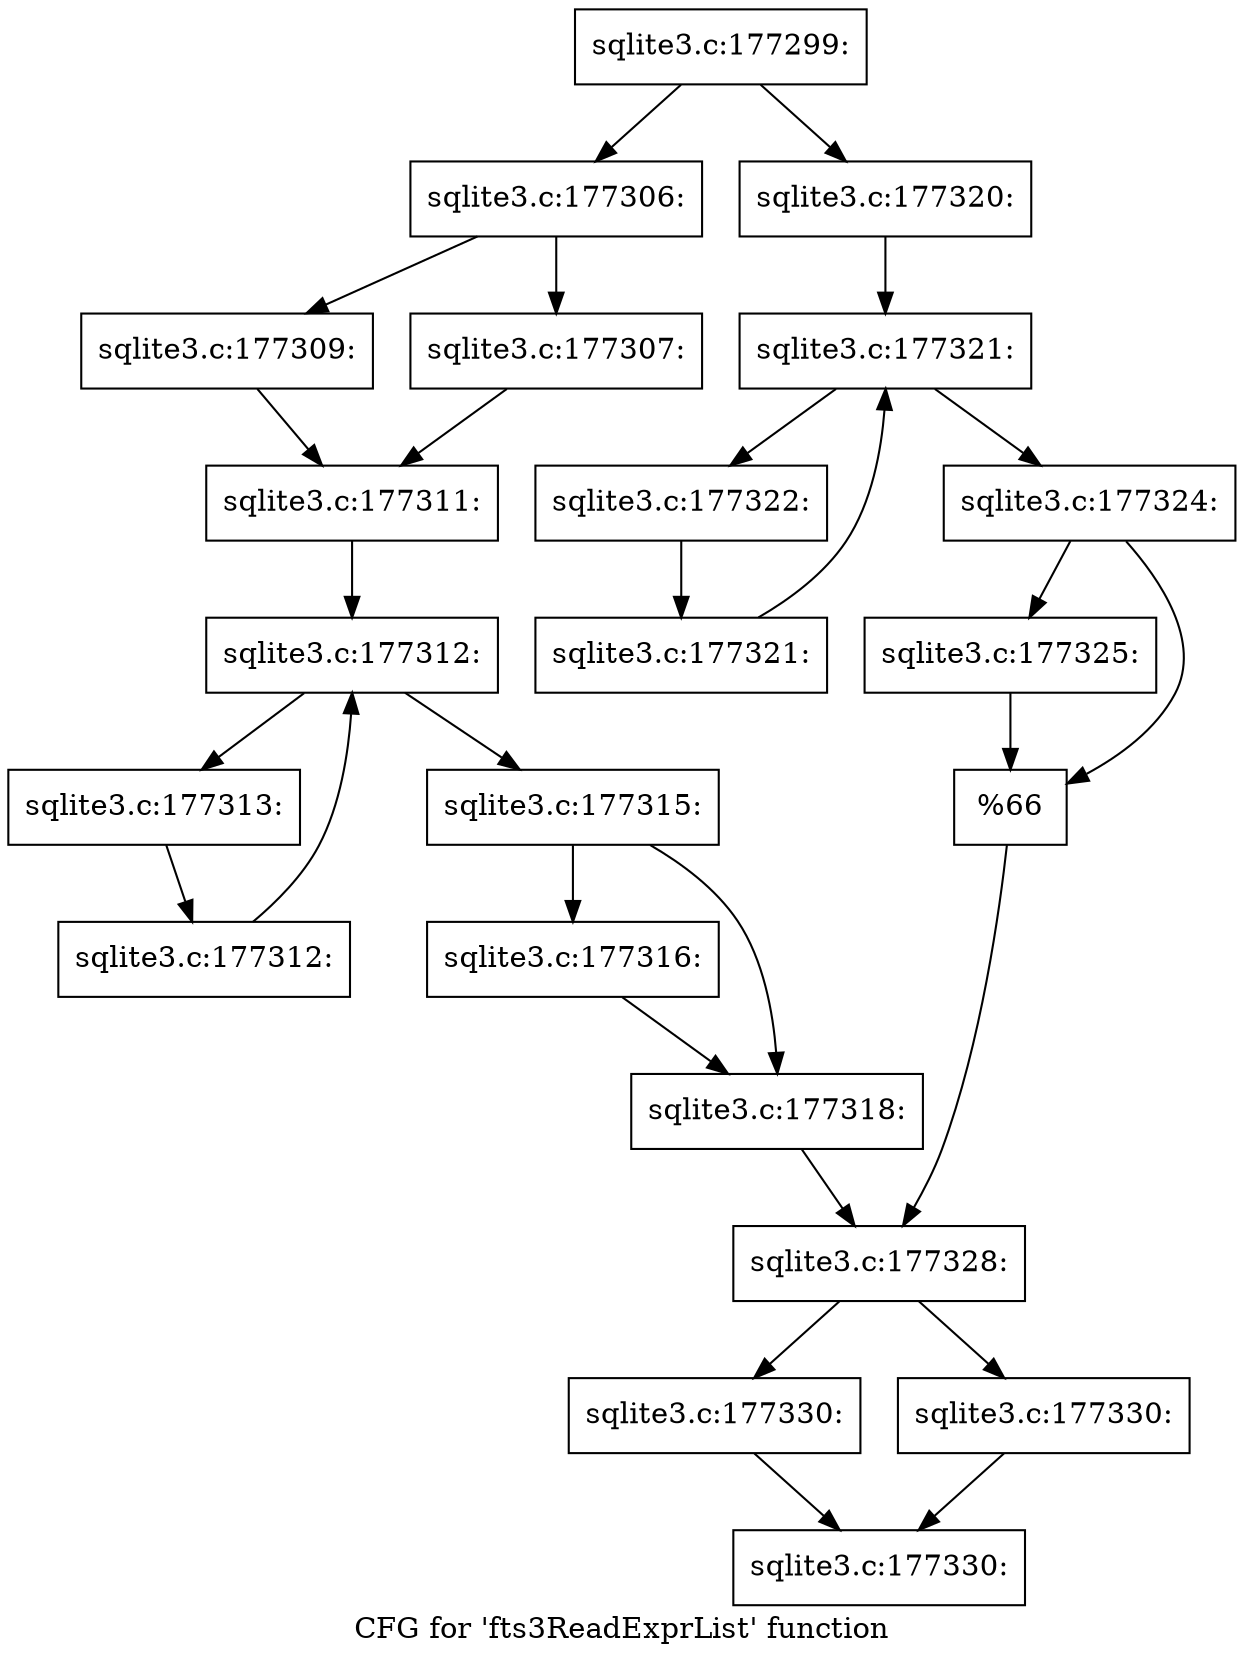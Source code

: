 digraph "CFG for 'fts3ReadExprList' function" {
	label="CFG for 'fts3ReadExprList' function";

	Node0x55c0fad5e190 [shape=record,label="{sqlite3.c:177299:}"];
	Node0x55c0fad5e190 -> Node0x55c0fad66380;
	Node0x55c0fad5e190 -> Node0x55c0fad66420;
	Node0x55c0fad66380 [shape=record,label="{sqlite3.c:177306:}"];
	Node0x55c0fad66380 -> Node0x55c0fad66a30;
	Node0x55c0fad66380 -> Node0x55c0fad66990;
	Node0x55c0fad66990 [shape=record,label="{sqlite3.c:177307:}"];
	Node0x55c0fad66990 -> Node0x55c0fad669e0;
	Node0x55c0fad66a30 [shape=record,label="{sqlite3.c:177309:}"];
	Node0x55c0fad66a30 -> Node0x55c0fad669e0;
	Node0x55c0fad669e0 [shape=record,label="{sqlite3.c:177311:}"];
	Node0x55c0fad669e0 -> Node0x55c0f6b62b40;
	Node0x55c0f6b62b40 [shape=record,label="{sqlite3.c:177312:}"];
	Node0x55c0f6b62b40 -> Node0x55c0fad680e0;
	Node0x55c0f6b62b40 -> Node0x55c0f6b41ad0;
	Node0x55c0fad680e0 [shape=record,label="{sqlite3.c:177313:}"];
	Node0x55c0fad680e0 -> Node0x55c0fad67610;
	Node0x55c0fad67610 [shape=record,label="{sqlite3.c:177312:}"];
	Node0x55c0fad67610 -> Node0x55c0f6b62b40;
	Node0x55c0f6b41ad0 [shape=record,label="{sqlite3.c:177315:}"];
	Node0x55c0f6b41ad0 -> Node0x55c0fad689b0;
	Node0x55c0f6b41ad0 -> Node0x55c0fad69080;
	Node0x55c0fad689b0 [shape=record,label="{sqlite3.c:177316:}"];
	Node0x55c0fad689b0 -> Node0x55c0fad69080;
	Node0x55c0fad69080 [shape=record,label="{sqlite3.c:177318:}"];
	Node0x55c0fad69080 -> Node0x55c0fad663d0;
	Node0x55c0fad66420 [shape=record,label="{sqlite3.c:177320:}"];
	Node0x55c0fad66420 -> Node0x55c0fad6a050;
	Node0x55c0fad6a050 [shape=record,label="{sqlite3.c:177321:}"];
	Node0x55c0fad6a050 -> Node0x55c0fad6a270;
	Node0x55c0fad6a050 -> Node0x55c0fad69ea0;
	Node0x55c0fad6a270 [shape=record,label="{sqlite3.c:177322:}"];
	Node0x55c0fad6a270 -> Node0x55c0fad6a1e0;
	Node0x55c0fad6a1e0 [shape=record,label="{sqlite3.c:177321:}"];
	Node0x55c0fad6a1e0 -> Node0x55c0fad6a050;
	Node0x55c0fad69ea0 [shape=record,label="{sqlite3.c:177324:}"];
	Node0x55c0fad69ea0 -> Node0x55c0fad6b4a0;
	Node0x55c0fad69ea0 -> Node0x55c0fad6b4f0;
	Node0x55c0fad6b4a0 [shape=record,label="{sqlite3.c:177325:}"];
	Node0x55c0fad6b4a0 -> Node0x55c0fad6b4f0;
	Node0x55c0fad6b4f0 [shape=record,label="{%66}"];
	Node0x55c0fad6b4f0 -> Node0x55c0fad663d0;
	Node0x55c0fad663d0 [shape=record,label="{sqlite3.c:177328:}"];
	Node0x55c0fad663d0 -> Node0x55c0fad6c3c0;
	Node0x55c0fad663d0 -> Node0x55c0fad6c410;
	Node0x55c0fad6c3c0 [shape=record,label="{sqlite3.c:177330:}"];
	Node0x55c0fad6c3c0 -> Node0x55c0fad6c460;
	Node0x55c0fad6c410 [shape=record,label="{sqlite3.c:177330:}"];
	Node0x55c0fad6c410 -> Node0x55c0fad6c460;
	Node0x55c0fad6c460 [shape=record,label="{sqlite3.c:177330:}"];
}
